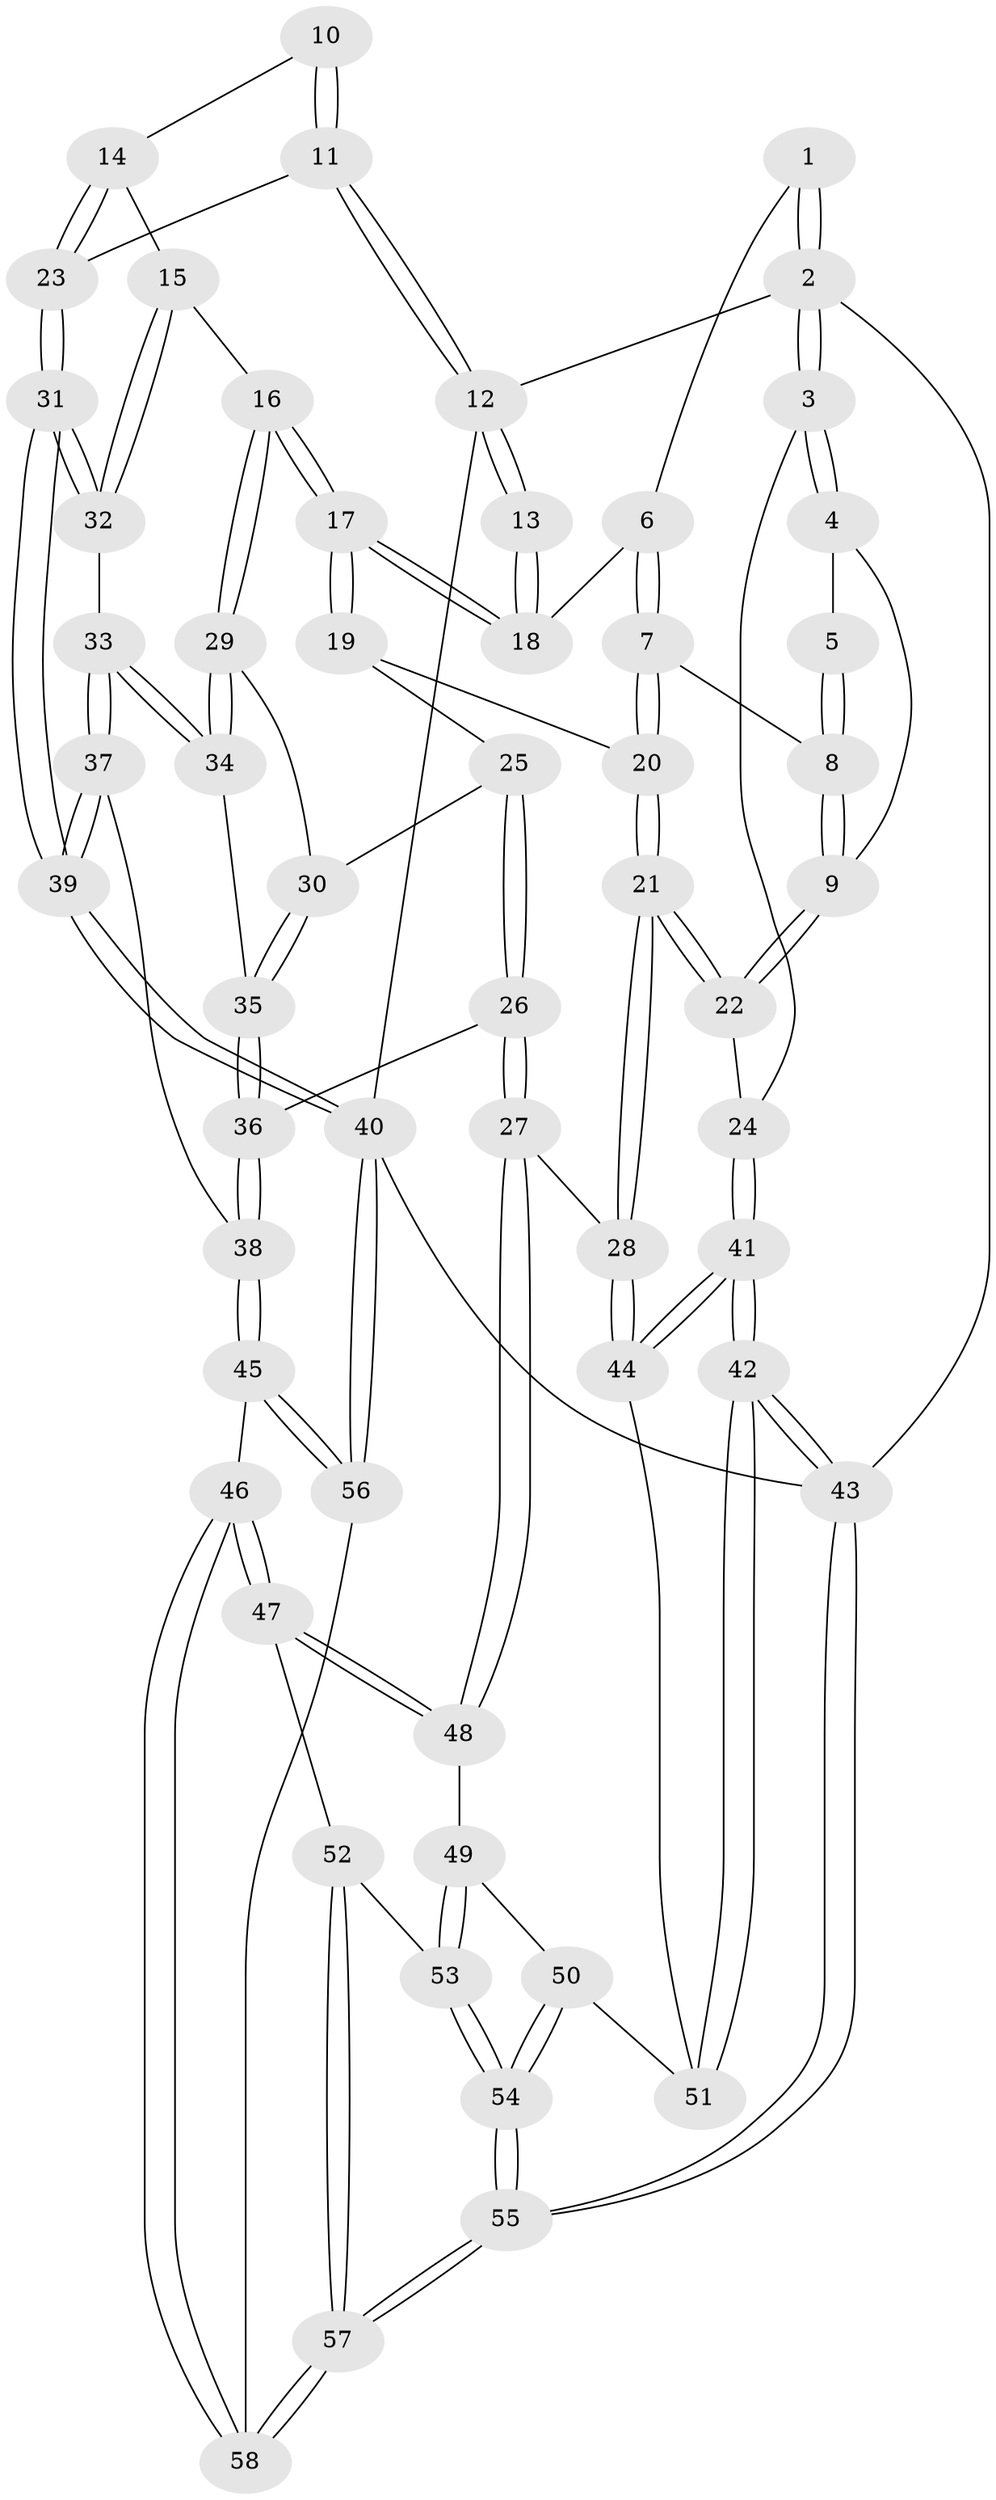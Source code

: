 // coarse degree distribution, {2: 0.13043478260869565, 4: 0.21739130434782608, 3: 0.2608695652173913, 7: 0.08695652173913043, 5: 0.08695652173913043, 6: 0.17391304347826086, 8: 0.043478260869565216}
// Generated by graph-tools (version 1.1) at 2025/04/03/04/25 22:04:37]
// undirected, 58 vertices, 142 edges
graph export_dot {
graph [start="1"]
  node [color=gray90,style=filled];
  1 [pos="+0.25329130039030157+0"];
  2 [pos="+0+0"];
  3 [pos="+0+0"];
  4 [pos="+0.05908382278320229+0.06335706081364267"];
  5 [pos="+0.22719107131758945+0"];
  6 [pos="+0.6344107596357902+0"];
  7 [pos="+0.41392836810175876+0.11194078191015577"];
  8 [pos="+0.2325308382538437+0.11402648890298857"];
  9 [pos="+0.17912017081544127+0.18812486758970498"];
  10 [pos="+0.9653999159027816+0.10070580245927963"];
  11 [pos="+1+0.1529250894849578"];
  12 [pos="+1+0"];
  13 [pos="+0.7386426326868377+0"];
  14 [pos="+0.88969996206694+0.16966034250664072"];
  15 [pos="+0.7869341532745421+0.21485148481537925"];
  16 [pos="+0.7513179923248688+0.20283808533170275"];
  17 [pos="+0.7146245491543862+0.15882445846968726"];
  18 [pos="+0.6551749151305517+0"];
  19 [pos="+0.5745832411996602+0.24638338510641422"];
  20 [pos="+0.4280091121806496+0.20740146578532392"];
  21 [pos="+0.28170607245669343+0.4344192076764623"];
  22 [pos="+0.15735085497128712+0.2922247889242732"];
  23 [pos="+1+0.22592832828940843"];
  24 [pos="+0+0.2944199132321678"];
  25 [pos="+0.5613424586804472+0.27942421015951013"];
  26 [pos="+0.44211052250632027+0.4972538793581079"];
  27 [pos="+0.368697762843306+0.4950414506019122"];
  28 [pos="+0.28301273461948295+0.43775989811098054"];
  29 [pos="+0.7459881285858011+0.22622874554441005"];
  30 [pos="+0.6458580420646474+0.3930918525306387"];
  31 [pos="+1+0.43374599082315934"];
  32 [pos="+0.9594900658995515+0.35463328745693345"];
  33 [pos="+0.7794710150432702+0.44458336095642165"];
  34 [pos="+0.7621628090696893+0.4191267059192317"];
  35 [pos="+0.6322240225382836+0.4274153300178254"];
  36 [pos="+0.533976593823743+0.5317562925499714"];
  37 [pos="+0.775873470031464+0.6776275456903808"];
  38 [pos="+0.6911641188860977+0.6793735215416896"];
  39 [pos="+1+0.7830044659701342"];
  40 [pos="+1+1"];
  41 [pos="+0+0.6855905701949352"];
  42 [pos="+0+1"];
  43 [pos="+0+1"];
  44 [pos="+0.07876205376750343+0.6056305899463882"];
  45 [pos="+0.6428697953051621+0.7431131505426151"];
  46 [pos="+0.47654878611306833+0.8611473730838808"];
  47 [pos="+0.47149613146026753+0.8590420066683264"];
  48 [pos="+0.34212467988237016+0.6861746974503548"];
  49 [pos="+0.2372608480187161+0.777426184146975"];
  50 [pos="+0.23511859895401427+0.7778142401909259"];
  51 [pos="+0.2035458707753431+0.7673005496190841"];
  52 [pos="+0.34324971996885306+0.8866002607747434"];
  53 [pos="+0.29310641527251174+0.8465805420168656"];
  54 [pos="+0.1527760442264592+1"];
  55 [pos="+0.032757110726099437+1"];
  56 [pos="+0.7071433826794201+1"];
  57 [pos="+0.07505171916046942+1"];
  58 [pos="+0.5218848205227882+1"];
  1 -- 2;
  1 -- 2;
  1 -- 6;
  2 -- 3;
  2 -- 3;
  2 -- 12;
  2 -- 43;
  3 -- 4;
  3 -- 4;
  3 -- 24;
  4 -- 5;
  4 -- 9;
  5 -- 8;
  5 -- 8;
  6 -- 7;
  6 -- 7;
  6 -- 18;
  7 -- 8;
  7 -- 20;
  7 -- 20;
  8 -- 9;
  8 -- 9;
  9 -- 22;
  9 -- 22;
  10 -- 11;
  10 -- 11;
  10 -- 14;
  11 -- 12;
  11 -- 12;
  11 -- 23;
  12 -- 13;
  12 -- 13;
  12 -- 40;
  13 -- 18;
  13 -- 18;
  14 -- 15;
  14 -- 23;
  14 -- 23;
  15 -- 16;
  15 -- 32;
  15 -- 32;
  16 -- 17;
  16 -- 17;
  16 -- 29;
  16 -- 29;
  17 -- 18;
  17 -- 18;
  17 -- 19;
  17 -- 19;
  19 -- 20;
  19 -- 25;
  20 -- 21;
  20 -- 21;
  21 -- 22;
  21 -- 22;
  21 -- 28;
  21 -- 28;
  22 -- 24;
  23 -- 31;
  23 -- 31;
  24 -- 41;
  24 -- 41;
  25 -- 26;
  25 -- 26;
  25 -- 30;
  26 -- 27;
  26 -- 27;
  26 -- 36;
  27 -- 28;
  27 -- 48;
  27 -- 48;
  28 -- 44;
  28 -- 44;
  29 -- 30;
  29 -- 34;
  29 -- 34;
  30 -- 35;
  30 -- 35;
  31 -- 32;
  31 -- 32;
  31 -- 39;
  31 -- 39;
  32 -- 33;
  33 -- 34;
  33 -- 34;
  33 -- 37;
  33 -- 37;
  34 -- 35;
  35 -- 36;
  35 -- 36;
  36 -- 38;
  36 -- 38;
  37 -- 38;
  37 -- 39;
  37 -- 39;
  38 -- 45;
  38 -- 45;
  39 -- 40;
  39 -- 40;
  40 -- 56;
  40 -- 56;
  40 -- 43;
  41 -- 42;
  41 -- 42;
  41 -- 44;
  41 -- 44;
  42 -- 43;
  42 -- 43;
  42 -- 51;
  42 -- 51;
  43 -- 55;
  43 -- 55;
  44 -- 51;
  45 -- 46;
  45 -- 56;
  45 -- 56;
  46 -- 47;
  46 -- 47;
  46 -- 58;
  46 -- 58;
  47 -- 48;
  47 -- 48;
  47 -- 52;
  48 -- 49;
  49 -- 50;
  49 -- 53;
  49 -- 53;
  50 -- 51;
  50 -- 54;
  50 -- 54;
  52 -- 53;
  52 -- 57;
  52 -- 57;
  53 -- 54;
  53 -- 54;
  54 -- 55;
  54 -- 55;
  55 -- 57;
  55 -- 57;
  56 -- 58;
  57 -- 58;
  57 -- 58;
}
